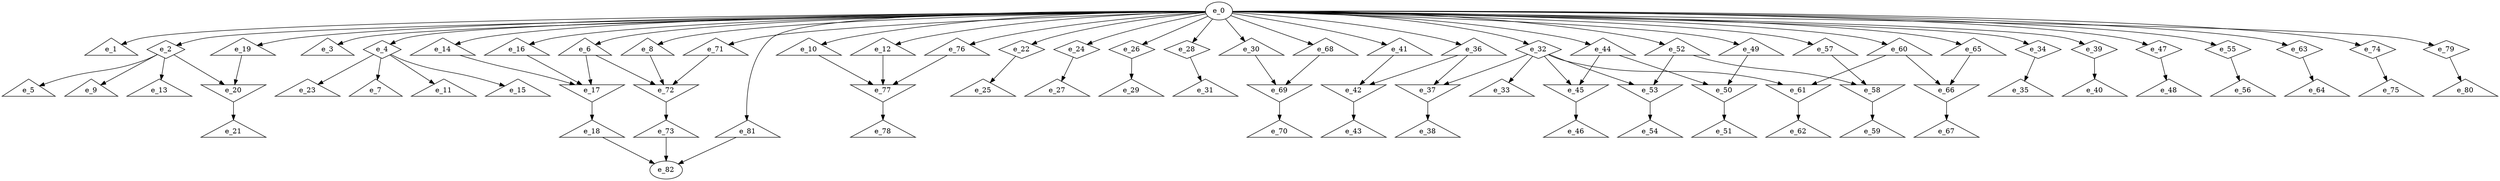 digraph control_path {
  e_0: entry_node : n ;
  e_1 [shape = triangle];
  e_2 [shape = diamond];
  e_3 [shape = triangle];
  e_4 [shape = diamond];
  e_5 [shape = triangle];
  e_6 [shape = triangle];
  e_7 [shape = triangle];
  e_8 [shape = triangle];
  e_9 [shape = triangle];
  e_10 [shape = triangle];
  e_11 [shape = triangle];
  e_12 [shape = triangle];
  e_13 [shape = triangle];
  e_14 [shape = triangle];
  e_15 [shape = triangle];
  e_16 [shape = triangle];
  e_17 [shape = invtriangle];
  e_18 [shape = triangle];
  e_19 [shape = triangle];
  e_20 [shape = invtriangle];
  e_21 [shape = triangle];
  e_22 [shape = diamond];
  e_23 [shape = triangle];
  e_24 [shape = diamond];
  e_25 [shape = triangle];
  e_26 [shape = diamond];
  e_27 [shape = triangle];
  e_28 [shape = diamond];
  e_29 [shape = triangle];
  e_30 [shape = triangle];
  e_31 [shape = triangle];
  e_32 [shape = diamond];
  e_33 [shape = triangle];
  e_34 [shape = diamond];
  e_35 [shape = triangle];
  e_36 [shape = triangle];
  e_37 [shape = invtriangle];
  e_38 [shape = triangle];
  e_39 [shape = diamond];
  e_40 [shape = triangle];
  e_41 [shape = triangle];
  e_42 [shape = invtriangle];
  e_43 [shape = triangle];
  e_44 [shape = triangle];
  e_45 [shape = invtriangle];
  e_46 [shape = triangle];
  e_47 [shape = diamond];
  e_48 [shape = triangle];
  e_49 [shape = triangle];
  e_50 [shape = invtriangle];
  e_51 [shape = triangle];
  e_52 [shape = triangle];
  e_53 [shape = invtriangle];
  e_54 [shape = triangle];
  e_55 [shape = diamond];
  e_56 [shape = triangle];
  e_57 [shape = triangle];
  e_58 [shape = invtriangle];
  e_59 [shape = triangle];
  e_60 [shape = triangle];
  e_61 [shape = invtriangle];
  e_62 [shape = triangle];
  e_63 [shape = diamond];
  e_64 [shape = triangle];
  e_65 [shape = triangle];
  e_66 [shape = invtriangle];
  e_67 [shape = triangle];
  e_68 [shape = triangle];
  e_69 [shape = invtriangle];
  e_70 [shape = triangle];
  e_71 [shape = triangle];
  e_72 [shape = invtriangle];
  e_73 [shape = triangle];
  e_74 [shape = diamond];
  e_75 [shape = triangle];
  e_76 [shape = triangle];
  e_77 [shape = invtriangle];
  e_78 [shape = triangle];
  e_79 [shape = diamond];
  e_80 [shape = triangle];
  e_81 [shape = triangle];
  e_82: exit_node : s ;
  e_0 -> e_1;
  e_0 -> e_2;
  e_0 -> e_3;
  e_0 -> e_4;
  e_2 -> e_5;
  e_0 -> e_6;
  e_4 -> e_7;
  e_0 -> e_8;
  e_2 -> e_9;
  e_0 -> e_10;
  e_4 -> e_11;
  e_0 -> e_12;
  e_2 -> e_13;
  e_0 -> e_14;
  e_4 -> e_15;
  e_0 -> e_16;
  e_16 -> e_17;
  e_14 -> e_17;
  e_6 -> e_17;
  e_17 -> e_18;
  e_0 -> e_19;
  e_19 -> e_20;
  e_2 -> e_20;
  e_20 -> e_21;
  e_0 -> e_22;
  e_4 -> e_23;
  e_0 -> e_24;
  e_22 -> e_25;
  e_0 -> e_26;
  e_24 -> e_27;
  e_0 -> e_28;
  e_26 -> e_29;
  e_0 -> e_30;
  e_28 -> e_31;
  e_0 -> e_32;
  e_32 -> e_33;
  e_0 -> e_34;
  e_34 -> e_35;
  e_0 -> e_36;
  e_36 -> e_37;
  e_32 -> e_37;
  e_37 -> e_38;
  e_0 -> e_39;
  e_39 -> e_40;
  e_0 -> e_41;
  e_36 -> e_42;
  e_41 -> e_42;
  e_42 -> e_43;
  e_0 -> e_44;
  e_44 -> e_45;
  e_32 -> e_45;
  e_45 -> e_46;
  e_0 -> e_47;
  e_47 -> e_48;
  e_0 -> e_49;
  e_49 -> e_50;
  e_44 -> e_50;
  e_50 -> e_51;
  e_0 -> e_52;
  e_52 -> e_53;
  e_32 -> e_53;
  e_53 -> e_54;
  e_0 -> e_55;
  e_55 -> e_56;
  e_0 -> e_57;
  e_52 -> e_58;
  e_57 -> e_58;
  e_58 -> e_59;
  e_0 -> e_60;
  e_60 -> e_61;
  e_32 -> e_61;
  e_61 -> e_62;
  e_0 -> e_63;
  e_63 -> e_64;
  e_0 -> e_65;
  e_65 -> e_66;
  e_60 -> e_66;
  e_66 -> e_67;
  e_0 -> e_68;
  e_68 -> e_69;
  e_30 -> e_69;
  e_69 -> e_70;
  e_0 -> e_71;
  e_71 -> e_72;
  e_6 -> e_72;
  e_8 -> e_72;
  e_72 -> e_73;
  e_0 -> e_74;
  e_74 -> e_75;
  e_0 -> e_76;
  e_10 -> e_77;
  e_12 -> e_77;
  e_76 -> e_77;
  e_77 -> e_78;
  e_0 -> e_79;
  e_79 -> e_80;
  e_0 -> e_81;
  e_18 -> e_82;
  e_73 -> e_82;
  e_81 -> e_82;
}
